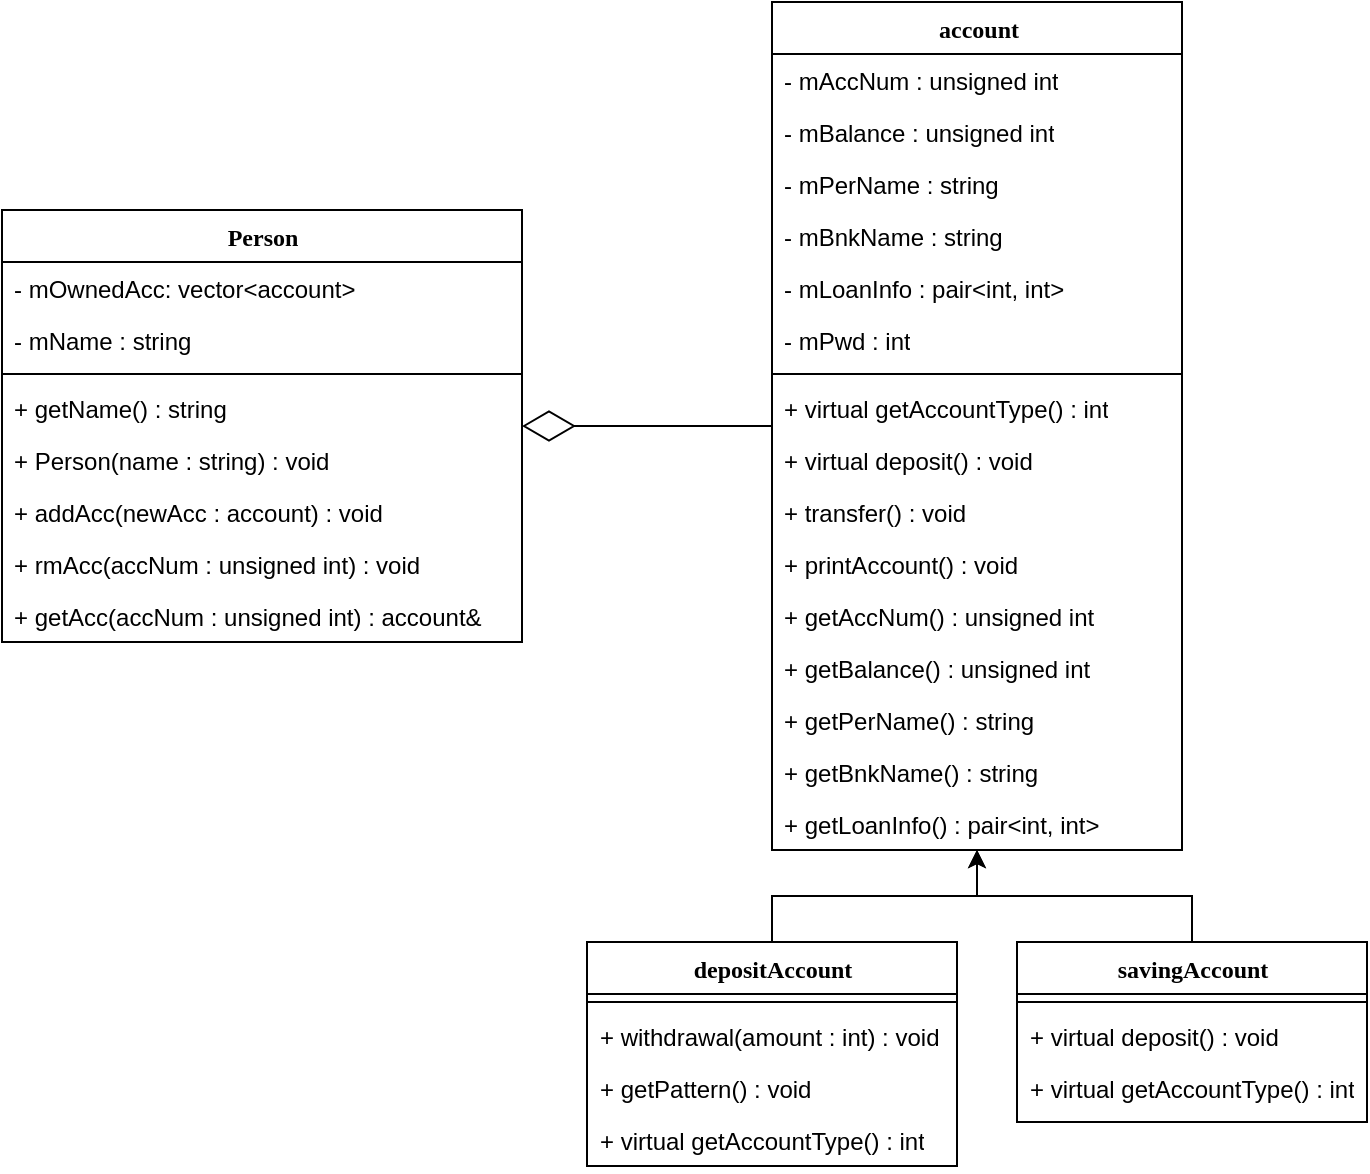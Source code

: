 <mxfile version="14.6.3" type="device"><diagram name="Page-1" id="9f46799a-70d6-7492-0946-bef42562c5a5"><mxGraphModel dx="1494" dy="720" grid="1" gridSize="10" guides="1" tooltips="1" connect="1" arrows="1" fold="1" page="1" pageScale="1" pageWidth="1100" pageHeight="850" background="#ffffff" math="0" shadow="0"><root><mxCell id="0"/><mxCell id="1" parent="0"/><mxCell id="78961159f06e98e8-17" value="account" style="swimlane;html=1;fontStyle=1;align=center;verticalAlign=top;childLayout=stackLayout;horizontal=1;startSize=26;horizontalStack=0;resizeParent=1;resizeLast=0;collapsible=1;marginBottom=0;swimlaneFillColor=#ffffff;rounded=0;shadow=0;comic=0;labelBackgroundColor=none;strokeWidth=1;fillColor=none;fontFamily=Verdana;fontSize=12" parent="1" vertex="1"><mxGeometry x="475" y="40" width="205" height="424" as="geometry"/></mxCell><mxCell id="78961159f06e98e8-21" value="- mAccNum : unsigned int" style="text;html=1;strokeColor=none;fillColor=none;align=left;verticalAlign=top;spacingLeft=4;spacingRight=4;whiteSpace=wrap;overflow=hidden;rotatable=0;points=[[0,0.5],[1,0.5]];portConstraint=eastwest;" parent="78961159f06e98e8-17" vertex="1"><mxGeometry y="26" width="205" height="26" as="geometry"/></mxCell><mxCell id="78961159f06e98e8-23" value="- mBalance : unsigned int" style="text;html=1;strokeColor=none;fillColor=none;align=left;verticalAlign=top;spacingLeft=4;spacingRight=4;whiteSpace=wrap;overflow=hidden;rotatable=0;points=[[0,0.5],[1,0.5]];portConstraint=eastwest;" parent="78961159f06e98e8-17" vertex="1"><mxGeometry y="52" width="205" height="26" as="geometry"/></mxCell><mxCell id="78961159f06e98e8-25" value="- mPerName : string" style="text;html=1;strokeColor=none;fillColor=none;align=left;verticalAlign=top;spacingLeft=4;spacingRight=4;whiteSpace=wrap;overflow=hidden;rotatable=0;points=[[0,0.5],[1,0.5]];portConstraint=eastwest;" parent="78961159f06e98e8-17" vertex="1"><mxGeometry y="78" width="205" height="26" as="geometry"/></mxCell><mxCell id="78961159f06e98e8-26" value="- mBnkName : string" style="text;html=1;strokeColor=none;fillColor=none;align=left;verticalAlign=top;spacingLeft=4;spacingRight=4;whiteSpace=wrap;overflow=hidden;rotatable=0;points=[[0,0.5],[1,0.5]];portConstraint=eastwest;" parent="78961159f06e98e8-17" vertex="1"><mxGeometry y="104" width="205" height="26" as="geometry"/></mxCell><mxCell id="78961159f06e98e8-24" value="- mLoanInfo : pair&amp;lt;int, int&amp;gt;" style="text;html=1;strokeColor=none;fillColor=none;align=left;verticalAlign=top;spacingLeft=4;spacingRight=4;whiteSpace=wrap;overflow=hidden;rotatable=0;points=[[0,0.5],[1,0.5]];portConstraint=eastwest;" parent="78961159f06e98e8-17" vertex="1"><mxGeometry y="130" width="205" height="26" as="geometry"/></mxCell><mxCell id="Mcw_71kHJ2dvJgnhkfr6-62" value="- mPwd : int" style="text;html=1;strokeColor=none;fillColor=none;align=left;verticalAlign=top;spacingLeft=4;spacingRight=4;whiteSpace=wrap;overflow=hidden;rotatable=0;points=[[0,0.5],[1,0.5]];portConstraint=eastwest;" vertex="1" parent="78961159f06e98e8-17"><mxGeometry y="156" width="205" height="26" as="geometry"/></mxCell><mxCell id="78961159f06e98e8-19" value="" style="line;html=1;strokeWidth=1;fillColor=none;align=left;verticalAlign=middle;spacingTop=-1;spacingLeft=3;spacingRight=3;rotatable=0;labelPosition=right;points=[];portConstraint=eastwest;" parent="78961159f06e98e8-17" vertex="1"><mxGeometry y="182" width="205" height="8" as="geometry"/></mxCell><mxCell id="78961159f06e98e8-20" value="+ virtual getAccountType() : int" style="text;html=1;strokeColor=none;fillColor=none;align=left;verticalAlign=top;spacingLeft=4;spacingRight=4;whiteSpace=wrap;overflow=hidden;rotatable=0;points=[[0,0.5],[1,0.5]];portConstraint=eastwest;" parent="78961159f06e98e8-17" vertex="1"><mxGeometry y="190" width="205" height="26" as="geometry"/></mxCell><mxCell id="Mcw_71kHJ2dvJgnhkfr6-53" value="+ virtual deposit() : void" style="text;html=1;strokeColor=none;fillColor=none;align=left;verticalAlign=top;spacingLeft=4;spacingRight=4;whiteSpace=wrap;overflow=hidden;rotatable=0;points=[[0,0.5],[1,0.5]];portConstraint=eastwest;" vertex="1" parent="78961159f06e98e8-17"><mxGeometry y="216" width="205" height="26" as="geometry"/></mxCell><mxCell id="Mcw_71kHJ2dvJgnhkfr6-54" value="+ transfer() : void" style="text;html=1;strokeColor=none;fillColor=none;align=left;verticalAlign=top;spacingLeft=4;spacingRight=4;whiteSpace=wrap;overflow=hidden;rotatable=0;points=[[0,0.5],[1,0.5]];portConstraint=eastwest;" vertex="1" parent="78961159f06e98e8-17"><mxGeometry y="242" width="205" height="26" as="geometry"/></mxCell><mxCell id="Mcw_71kHJ2dvJgnhkfr6-50" value="+ printAccount() : void" style="text;html=1;strokeColor=none;fillColor=none;align=left;verticalAlign=top;spacingLeft=4;spacingRight=4;whiteSpace=wrap;overflow=hidden;rotatable=0;points=[[0,0.5],[1,0.5]];portConstraint=eastwest;" vertex="1" parent="78961159f06e98e8-17"><mxGeometry y="268" width="205" height="26" as="geometry"/></mxCell><mxCell id="Mcw_71kHJ2dvJgnhkfr6-47" value="+ getAccNum() : unsigned int" style="text;html=1;strokeColor=none;fillColor=none;align=left;verticalAlign=top;spacingLeft=4;spacingRight=4;whiteSpace=wrap;overflow=hidden;rotatable=0;points=[[0,0.5],[1,0.5]];portConstraint=eastwest;" vertex="1" parent="78961159f06e98e8-17"><mxGeometry y="294" width="205" height="26" as="geometry"/></mxCell><mxCell id="Mcw_71kHJ2dvJgnhkfr6-49" value="+ getBalance() : unsigned int" style="text;html=1;strokeColor=none;fillColor=none;align=left;verticalAlign=top;spacingLeft=4;spacingRight=4;whiteSpace=wrap;overflow=hidden;rotatable=0;points=[[0,0.5],[1,0.5]];portConstraint=eastwest;" vertex="1" parent="78961159f06e98e8-17"><mxGeometry y="320" width="205" height="26" as="geometry"/></mxCell><mxCell id="Mcw_71kHJ2dvJgnhkfr6-46" value="+ getPerName() : string" style="text;html=1;strokeColor=none;fillColor=none;align=left;verticalAlign=top;spacingLeft=4;spacingRight=4;whiteSpace=wrap;overflow=hidden;rotatable=0;points=[[0,0.5],[1,0.5]];portConstraint=eastwest;" vertex="1" parent="78961159f06e98e8-17"><mxGeometry y="346" width="205" height="26" as="geometry"/></mxCell><mxCell id="Mcw_71kHJ2dvJgnhkfr6-48" value="+ getBnkName() : string" style="text;html=1;strokeColor=none;fillColor=none;align=left;verticalAlign=top;spacingLeft=4;spacingRight=4;whiteSpace=wrap;overflow=hidden;rotatable=0;points=[[0,0.5],[1,0.5]];portConstraint=eastwest;" vertex="1" parent="78961159f06e98e8-17"><mxGeometry y="372" width="205" height="26" as="geometry"/></mxCell><mxCell id="78961159f06e98e8-27" value="+ getLoanInfo() : pair&amp;lt;int, int&amp;gt;" style="text;html=1;strokeColor=none;fillColor=none;align=left;verticalAlign=top;spacingLeft=4;spacingRight=4;whiteSpace=wrap;overflow=hidden;rotatable=0;points=[[0,0.5],[1,0.5]];portConstraint=eastwest;" parent="78961159f06e98e8-17" vertex="1"><mxGeometry y="398" width="205" height="26" as="geometry"/></mxCell><mxCell id="Mcw_71kHJ2dvJgnhkfr6-60" style="edgeStyle=orthogonalEdgeStyle;rounded=0;orthogonalLoop=1;jettySize=auto;html=1;" edge="1" parent="1" source="78961159f06e98e8-82" target="78961159f06e98e8-17"><mxGeometry relative="1" as="geometry"/></mxCell><mxCell id="78961159f06e98e8-82" value="depositAccount" style="swimlane;html=1;fontStyle=1;align=center;verticalAlign=top;childLayout=stackLayout;horizontal=1;startSize=26;horizontalStack=0;resizeParent=1;resizeLast=0;collapsible=1;marginBottom=0;swimlaneFillColor=#ffffff;rounded=0;shadow=0;comic=0;labelBackgroundColor=none;strokeWidth=1;fillColor=none;fontFamily=Verdana;fontSize=12" parent="1" vertex="1"><mxGeometry x="382.5" y="510" width="185" height="112" as="geometry"/></mxCell><mxCell id="78961159f06e98e8-90" value="" style="line;html=1;strokeWidth=1;fillColor=none;align=left;verticalAlign=middle;spacingTop=-1;spacingLeft=3;spacingRight=3;rotatable=0;labelPosition=right;points=[];portConstraint=eastwest;" parent="78961159f06e98e8-82" vertex="1"><mxGeometry y="26" width="185" height="8" as="geometry"/></mxCell><mxCell id="78961159f06e98e8-91" value="+ withdrawal(amount : int) : void" style="text;html=1;strokeColor=none;fillColor=none;align=left;verticalAlign=top;spacingLeft=4;spacingRight=4;whiteSpace=wrap;overflow=hidden;rotatable=0;points=[[0,0.5],[1,0.5]];portConstraint=eastwest;" parent="78961159f06e98e8-82" vertex="1"><mxGeometry y="34" width="185" height="26" as="geometry"/></mxCell><mxCell id="Mcw_71kHJ2dvJgnhkfr6-64" value="+ getPattern() : void" style="text;html=1;strokeColor=none;fillColor=none;align=left;verticalAlign=top;spacingLeft=4;spacingRight=4;whiteSpace=wrap;overflow=hidden;rotatable=0;points=[[0,0.5],[1,0.5]];portConstraint=eastwest;" vertex="1" parent="78961159f06e98e8-82"><mxGeometry y="60" width="185" height="26" as="geometry"/></mxCell><mxCell id="Mcw_71kHJ2dvJgnhkfr6-58" value="+ virtual getAccountType() : int" style="text;html=1;strokeColor=none;fillColor=none;align=left;verticalAlign=top;spacingLeft=4;spacingRight=4;whiteSpace=wrap;overflow=hidden;rotatable=0;points=[[0,0.5],[1,0.5]];portConstraint=eastwest;" vertex="1" parent="78961159f06e98e8-82"><mxGeometry y="86" width="185" height="26" as="geometry"/></mxCell><mxCell id="Mcw_71kHJ2dvJgnhkfr6-61" style="edgeStyle=orthogonalEdgeStyle;rounded=0;orthogonalLoop=1;jettySize=auto;html=1;" edge="1" parent="1" source="Mcw_71kHJ2dvJgnhkfr6-1" target="78961159f06e98e8-17"><mxGeometry relative="1" as="geometry"/></mxCell><mxCell id="Mcw_71kHJ2dvJgnhkfr6-1" value="savingAccount" style="swimlane;html=1;fontStyle=1;align=center;verticalAlign=top;childLayout=stackLayout;horizontal=1;startSize=26;horizontalStack=0;resizeParent=1;resizeLast=0;collapsible=1;marginBottom=0;swimlaneFillColor=#ffffff;rounded=0;shadow=0;comic=0;labelBackgroundColor=none;strokeWidth=1;fillColor=none;fontFamily=Verdana;fontSize=12" vertex="1" parent="1"><mxGeometry x="597.5" y="510" width="175" height="90" as="geometry"/></mxCell><mxCell id="Mcw_71kHJ2dvJgnhkfr6-9" value="" style="line;html=1;strokeWidth=1;fillColor=none;align=left;verticalAlign=middle;spacingTop=-1;spacingLeft=3;spacingRight=3;rotatable=0;labelPosition=right;points=[];portConstraint=eastwest;" vertex="1" parent="Mcw_71kHJ2dvJgnhkfr6-1"><mxGeometry y="26" width="175" height="8" as="geometry"/></mxCell><mxCell id="Mcw_71kHJ2dvJgnhkfr6-10" value="+ virtual deposit() : void" style="text;html=1;strokeColor=none;fillColor=none;align=left;verticalAlign=top;spacingLeft=4;spacingRight=4;whiteSpace=wrap;overflow=hidden;rotatable=0;points=[[0,0.5],[1,0.5]];portConstraint=eastwest;" vertex="1" parent="Mcw_71kHJ2dvJgnhkfr6-1"><mxGeometry y="34" width="175" height="26" as="geometry"/></mxCell><mxCell id="Mcw_71kHJ2dvJgnhkfr6-59" value="+ virtual getAccountType() : int" style="text;html=1;strokeColor=none;fillColor=none;align=left;verticalAlign=top;spacingLeft=4;spacingRight=4;whiteSpace=wrap;overflow=hidden;rotatable=0;points=[[0,0.5],[1,0.5]];portConstraint=eastwest;" vertex="1" parent="Mcw_71kHJ2dvJgnhkfr6-1"><mxGeometry y="60" width="175" height="26" as="geometry"/></mxCell><mxCell id="Mcw_71kHJ2dvJgnhkfr6-29" value="Person" style="swimlane;html=1;fontStyle=1;align=center;verticalAlign=top;childLayout=stackLayout;horizontal=1;startSize=26;horizontalStack=0;resizeParent=1;resizeLast=0;collapsible=1;marginBottom=0;swimlaneFillColor=#ffffff;rounded=0;shadow=0;comic=0;labelBackgroundColor=none;strokeWidth=1;fillColor=none;fontFamily=Verdana;fontSize=12" vertex="1" parent="1"><mxGeometry x="90" y="144" width="260" height="216" as="geometry"/></mxCell><mxCell id="Mcw_71kHJ2dvJgnhkfr6-33" value="- mOwnedAcc: vector&amp;lt;account&amp;gt;" style="text;html=1;strokeColor=none;fillColor=none;align=left;verticalAlign=top;spacingLeft=4;spacingRight=4;whiteSpace=wrap;overflow=hidden;rotatable=0;points=[[0,0.5],[1,0.5]];portConstraint=eastwest;" vertex="1" parent="Mcw_71kHJ2dvJgnhkfr6-29"><mxGeometry y="26" width="260" height="26" as="geometry"/></mxCell><mxCell id="Mcw_71kHJ2dvJgnhkfr6-42" value="- mName : string" style="text;html=1;strokeColor=none;fillColor=none;align=left;verticalAlign=top;spacingLeft=4;spacingRight=4;whiteSpace=wrap;overflow=hidden;rotatable=0;points=[[0,0.5],[1,0.5]];portConstraint=eastwest;" vertex="1" parent="Mcw_71kHJ2dvJgnhkfr6-29"><mxGeometry y="52" width="260" height="26" as="geometry"/></mxCell><mxCell id="Mcw_71kHJ2dvJgnhkfr6-35" value="" style="line;html=1;strokeWidth=1;fillColor=none;align=left;verticalAlign=middle;spacingTop=-1;spacingLeft=3;spacingRight=3;rotatable=0;labelPosition=right;points=[];portConstraint=eastwest;" vertex="1" parent="Mcw_71kHJ2dvJgnhkfr6-29"><mxGeometry y="78" width="260" height="8" as="geometry"/></mxCell><mxCell id="Mcw_71kHJ2dvJgnhkfr6-36" value="+ getName() : string" style="text;html=1;strokeColor=none;fillColor=none;align=left;verticalAlign=top;spacingLeft=4;spacingRight=4;whiteSpace=wrap;overflow=hidden;rotatable=0;points=[[0,0.5],[1,0.5]];portConstraint=eastwest;" vertex="1" parent="Mcw_71kHJ2dvJgnhkfr6-29"><mxGeometry y="86" width="260" height="26" as="geometry"/></mxCell><mxCell id="Mcw_71kHJ2dvJgnhkfr6-37" value="+ Person(name : string) : void" style="text;html=1;strokeColor=none;fillColor=none;align=left;verticalAlign=top;spacingLeft=4;spacingRight=4;whiteSpace=wrap;overflow=hidden;rotatable=0;points=[[0,0.5],[1,0.5]];portConstraint=eastwest;" vertex="1" parent="Mcw_71kHJ2dvJgnhkfr6-29"><mxGeometry y="112" width="260" height="26" as="geometry"/></mxCell><mxCell id="Mcw_71kHJ2dvJgnhkfr6-44" value="+ addAcc(newAcc : account) : void" style="text;html=1;strokeColor=none;fillColor=none;align=left;verticalAlign=top;spacingLeft=4;spacingRight=4;whiteSpace=wrap;overflow=hidden;rotatable=0;points=[[0,0.5],[1,0.5]];portConstraint=eastwest;" vertex="1" parent="Mcw_71kHJ2dvJgnhkfr6-29"><mxGeometry y="138" width="260" height="26" as="geometry"/></mxCell><mxCell id="Mcw_71kHJ2dvJgnhkfr6-63" value="+ rmAcc(accNum : unsigned int) : void" style="text;html=1;strokeColor=none;fillColor=none;align=left;verticalAlign=top;spacingLeft=4;spacingRight=4;whiteSpace=wrap;overflow=hidden;rotatable=0;points=[[0,0.5],[1,0.5]];portConstraint=eastwest;" vertex="1" parent="Mcw_71kHJ2dvJgnhkfr6-29"><mxGeometry y="164" width="260" height="26" as="geometry"/></mxCell><mxCell id="Mcw_71kHJ2dvJgnhkfr6-45" value="+ getAcc(accNum : unsigned int) : account&amp;amp;" style="text;html=1;strokeColor=none;fillColor=none;align=left;verticalAlign=top;spacingLeft=4;spacingRight=4;whiteSpace=wrap;overflow=hidden;rotatable=0;points=[[0,0.5],[1,0.5]];portConstraint=eastwest;" vertex="1" parent="Mcw_71kHJ2dvJgnhkfr6-29"><mxGeometry y="190" width="260" height="26" as="geometry"/></mxCell><mxCell id="Mcw_71kHJ2dvJgnhkfr6-39" value="" style="endArrow=diamondThin;endFill=0;endSize=24;html=1;entryX=1;entryY=0.5;entryDx=0;entryDy=0;" edge="1" parent="1" source="78961159f06e98e8-17" target="Mcw_71kHJ2dvJgnhkfr6-29"><mxGeometry width="160" relative="1" as="geometry"><mxPoint x="450" y="140" as="sourcePoint"/><mxPoint x="550" y="300" as="targetPoint"/></mxGeometry></mxCell></root></mxGraphModel></diagram></mxfile>